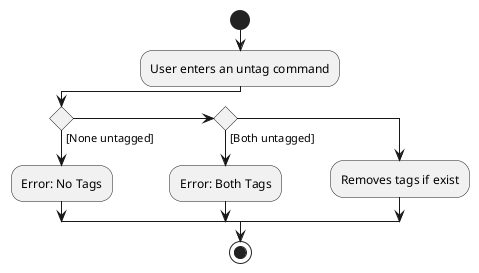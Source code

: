 @startuml
'https://plantuml.com/class-diagram

start
:User enters an untag command;

if () then ([None untagged])
    :Error: No Tags;

elseif () then ([Both untagged])
    :Error: Both Tags;

else ()
:Removes tags if exist;
endif
stop
@enduml
